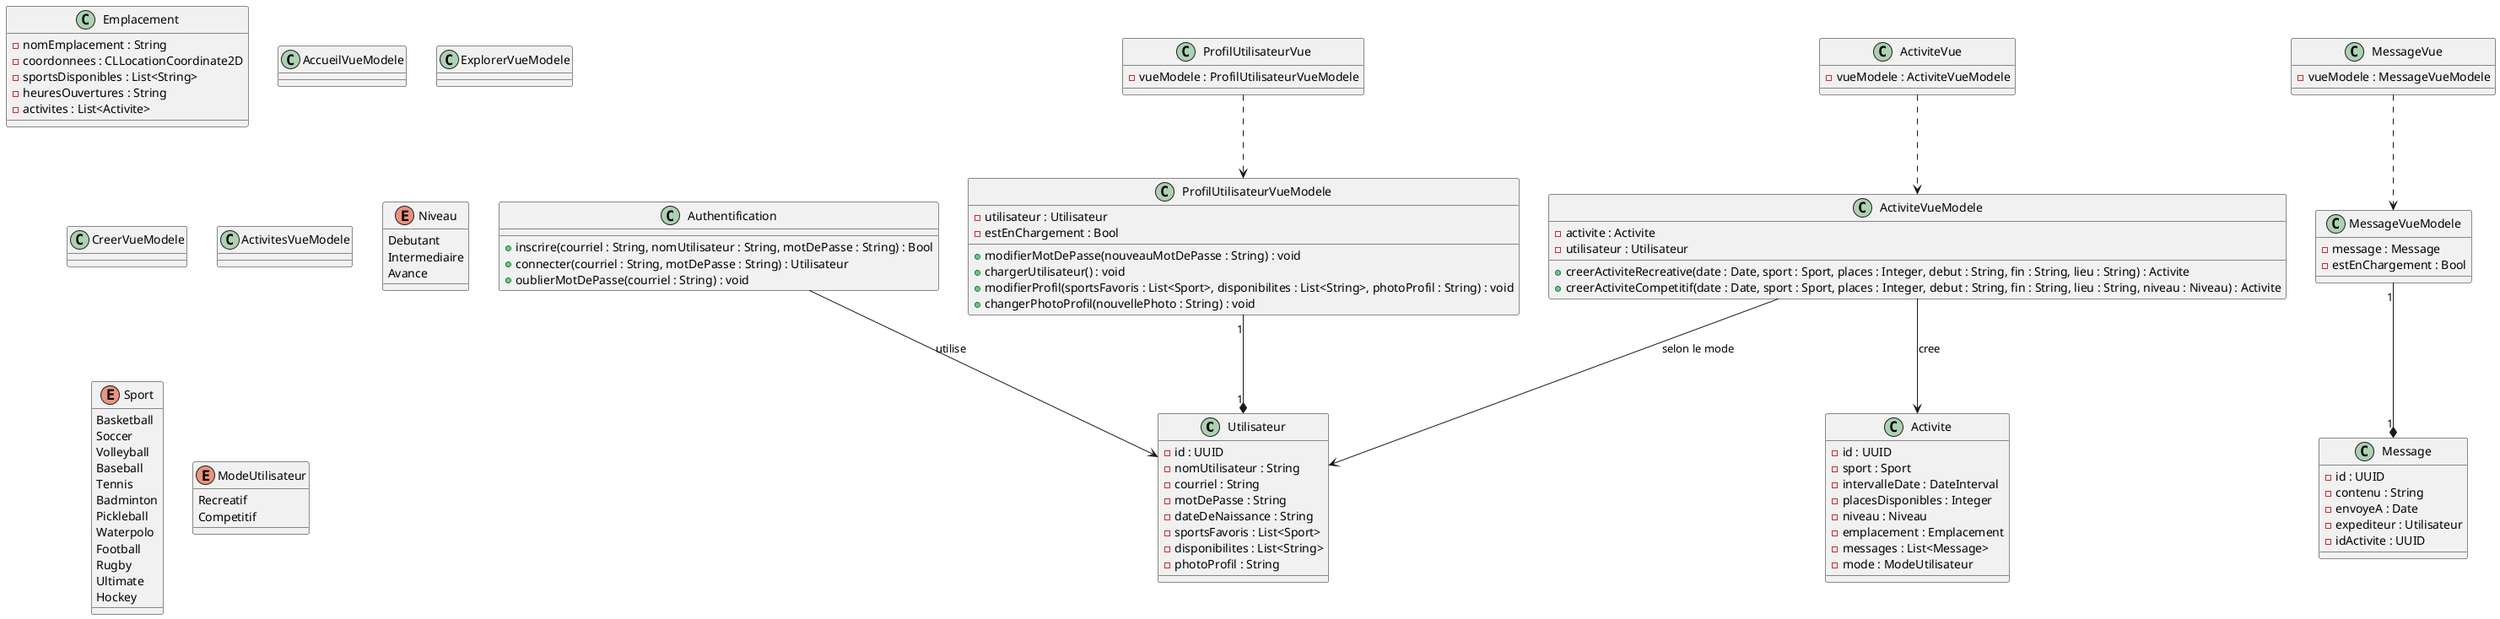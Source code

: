 @startuml SportLink

class Utilisateur {
  - {field} id : UUID
  - {field} nomUtilisateur : String
  - {field} courriel : String
  - {field} motDePasse : String
  - {field} dateDeNaissance : String
  - {field} sportsFavoris : List<Sport>
  - {field} disponibilites : List<String>
  - {field} photoProfil : String
}

class Authentification {
    + inscrire(courriel : String, nomUtilisateur : String, motDePasse : String) : Bool
    + connecter(courriel : String, motDePasse : String) : Utilisateur
    + oublierMotDePasse(courriel : String) : void
}

Authentification --> Utilisateur : utilise

class ProfilUtilisateurVueModele {
  - {field} utilisateur : Utilisateur
  - {field} estEnChargement : Bool
  + {method} modifierMotDePasse(nouveauMotDePasse : String) : void
  + {method} chargerUtilisateur() : void
  + {method} modifierProfil(sportsFavoris : List<Sport>, disponibilites : List<String>, photoProfil : String) : void
  + {method} changerPhotoProfil(nouvellePhoto : String) : void
}

class ProfilUtilisateurVue {
  - {field} vueModele : ProfilUtilisateurVueModele
}

ProfilUtilisateurVueModele "1" --* "1" Utilisateur
ProfilUtilisateurVue ..> ProfilUtilisateurVueModele

class Activite {
  - {field} id : UUID
  - {field} sport : Sport
  - {field} intervalleDate : DateInterval 
  - {field} placesDisponibles : Integer
  - {field} niveau : Niveau
  - {field} emplacement : Emplacement
  - {field} messages : List<Message>
  - {field} mode : ModeUtilisateur
}

class ActiviteVueModele {
  - {field} activite : Activite
  - {field} utilisateur : Utilisateur
  + {method} creerActiviteRecreative(date : Date, sport : Sport, places : Integer, debut : String, fin : String, lieu : String) : Activite
  + {method} creerActiviteCompetitif(date : Date, sport : Sport, places : Integer, debut : String, fin : String, lieu : String, niveau : Niveau) : Activite
}

class ActiviteVue {
  - vueModele : ActiviteVueModele
}

ActiviteVue ..> ActiviteVueModele
ActiviteVueModele --> Utilisateur : selon le mode
ActiviteVueModele --> Activite : cree

class Emplacement {
  - {field} nomEmplacement : String
  - {field} coordonnees : CLLocationCoordinate2D
  - {field} sportsDisponibles : List<String>
  - {field} heuresOuvertures : String
  - {field} activites : List<Activite>   
}
'Demander à Louis pour la liste d'activités

class Message {
  - {field} id : UUID
  - {field} contenu : String
  - {field} envoyeA : Date
  - {field} expediteur : Utilisateur
  - {field} idActivite : UUID
}

class MessageVueModele {
  - {field} message : Message
  - {field} estEnChargement : Bool
}

class MessageVue {
  - {field} vueModele : MessageVueModele
}

MessageVueModele "1" --* "1" Message
MessageVue ..> MessageVueModele


class AccueilVueModele {

}

class ExplorerVueModele {

}

class CreerVueModele {

}

class ActivitesVueModele {

}

enum Niveau {
  Debutant
  Intermediaire
  Avance
}

enum Sport {
  Basketball
  Soccer
  Volleyball
  Baseball
  Tennis
  Badminton
  Pickleball
  Waterpolo
  Football
  Rugby
  Ultimate
  Hockey
}

enum ModeUtilisateur {
  Recreatif
  Competitif
}

@enduml